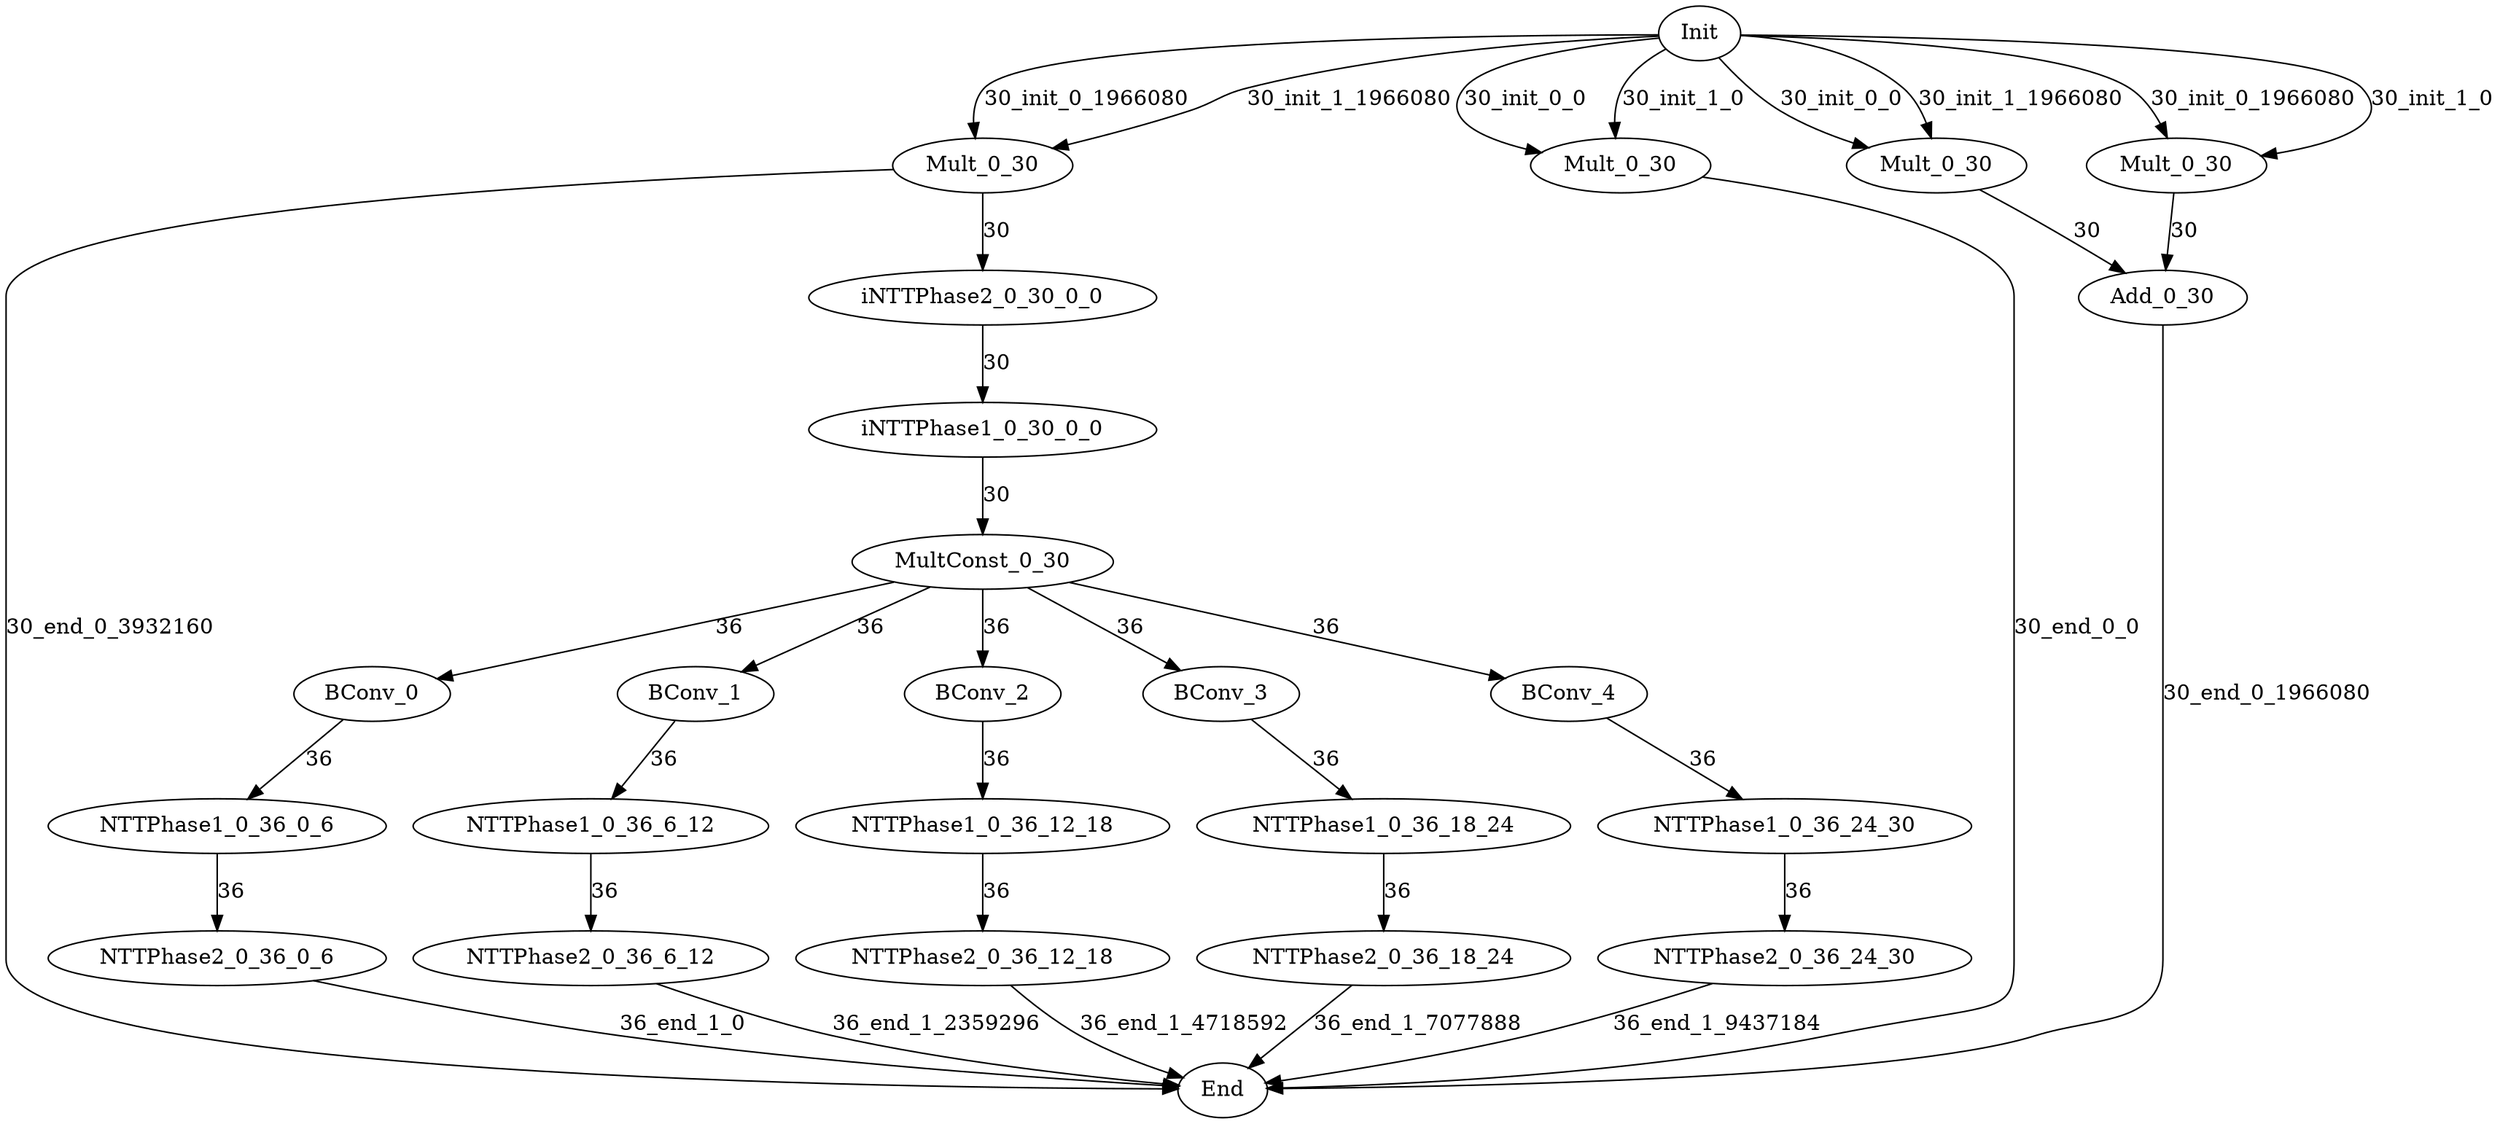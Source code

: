 digraph {
	graph [bb="0,0,1638,732"];
	node [label="\N"];
	init	[height=0.5,
		label=Init,
		pos="1115,714",
		width=0.75];
	MultBxBx	[height=0.5,
		label=Mult_0_30,
		pos="643,627",
		width=1.6429];
	init -> MultBxBx	[label="30_init_0_1966080",
		lp="711.5,670.5",
		pos="e,638.1,645.01 1088,713.06 992.48,712.99 674.63,710.33 644,678 638.29,671.97 636.71,663.47 636.96,655.19"];
	init -> MultBxBx	[label="30_init_1_1966080",
		lp="884.5,670.5",
		pos="e,689.05,638.35 1087.9,712.16 1035,710 914.75,702.59 817,678 799.39,673.57 796.27,668.61 779,663 753.01,654.56 723.72,646.81 698.99,\
640.75"];
	MultAxAx	[height=0.5,
		label=Mult_0_30,
		pos="1063,627",
		width=1.6429];
	init -> MultAxAx	[label="30_init_0_0",
		lp="1000.5,670.5",
		pos="e,1010.8,635.5 1088.2,710.89 1048.2,707.13 975.76,697.72 960,678 943.87,657.83 970.65,645.25 1000.9,637.76"];
	init -> MultAxAx	[label="30_init_1_0",
		lp="1104.5,670.5",
		pos="e,1059.6,645.19 1092.6,703.61 1081.9,697.88 1070.2,689.44 1064,678 1060.3,671.17 1059.1,663.02 1059,655.29"];
	MultAxBx	[height=0.5,
		label=Mult_0_30,
		pos="1271,627",
		width=1.6429];
	init -> MultAxBx	[label="30_init_0_0",
		lp="1208.5,670.5",
		pos="e,1226.1,638.71 1127.6,698.06 1137.6,687.04 1152.4,672.4 1168,663 1182.7,654.13 1200,647.14 1216.2,641.81"];
	init -> MultAxBx	[label="30_init_1_1966080",
		lp="1326.5,670.5",
		pos="e,1267.5,645.14 1142,712.65 1171.6,710.88 1218.7,703.81 1249,678 1256.1,671.99 1260.9,663.28 1264.3,654.8"];
	MultBxAx	[height=0.5,
		label=Mult_0_30,
		pos="1429,627",
		width=1.6429];
	init -> MultBxAx	[label="30_init_0_1966080",
		lp="1479.5,670.5",
		pos="e,1422.9,645.23 1142.3,712.57 1204.8,711.13 1356,704.89 1398,678 1406.8,672.36 1413.5,663.23 1418.4,654.3"];
	init -> MultBxAx	[label="30_init_1_0",
		lp="1597.5,670.5",
		pos="e,1484.7,633.39 1142.2,712.91 1233.3,712.31 1523.3,708.06 1551,678 1572.8,654.43 1534.1,641.68 1494.7,634.97"];
	end	[height=0.5,
		label=End,
		pos="801,18",
		width=0.81243];
	NTTP20	[height=0.5,
		label=NTTPhase2_0_36_0_6,
		pos="139,105",
		width=3.0872];
	NTTP20 -> end	[label="36_end_1_0",
		lp="445.5,61.5",
		pos="e,772,20.574 202.43,90.21 255.94,79.018 334.66,63.574 404,54 534.39,35.996 690.22,25.423 761.68,21.178"];
	NTTP10	[height=0.5,
		label=NTTPhase1_0_36_0_6,
		pos="139,192",
		width=3.0872];
	NTTP10 -> NTTP20	[label=36,
		lp="148.5,148.5",
		pos="e,139,123.18 139,173.8 139,162.16 139,146.55 139,133.24"];
	BConv0	[height=0.5,
		label=BConv_0,
		pos="241,279",
		width=1.4263];
	BConv0 -> NTTP10	[label=36,
		lp="206.5,235.5",
		pos="e,159.15,209.79 221.81,262.01 206.44,249.2 184.64,231.04 167.27,216.56"];
	ScaleForBConv	[height=0.5,
		label=MultConst_0_30,
		pos="643,366",
		width=2.3831];
	ScaleForBConv -> BConv0	[label=36,
		lp="476.5,322.5",
		pos="e,283.9,289.07 584.98,352.73 507,336.24 369.49,307.17 294.11,291.23"];
	BConv1	[height=0.5,
		label=BConv_1,
		pos="454,279",
		width=1.4263];
	ScaleForBConv -> BConv1	[label=36,
		lp="569.5,322.5",
		pos="e,484.39,293.67 608.33,349.41 575.9,334.82 527.48,313.05 493.55,297.79"];
	BConv2	[height=0.5,
		label=BConv_2,
		pos="643,279",
		width=1.4263];
	ScaleForBConv -> BConv2	[label=36,
		lp="652.5,322.5",
		pos="e,643,297.18 643,347.8 643,336.16 643,320.55 643,307.24"];
	BConv3	[height=0.5,
		label=BConv_3,
		pos="800,279",
		width=1.4263];
	ScaleForBConv -> BConv3	[label=36,
		lp="740.5,322.5",
		pos="e,773.22,294.5 672.53,349.01 698.55,334.93 736.51,314.37 764.24,299.36"];
	BConv4	[height=0.5,
		label=BConv_4,
		pos="1029,279",
		width=1.4263];
	ScaleForBConv -> BConv4	[label=36,
		lp="869.5,322.5",
		pos="e,986.71,289.31 699.96,352.46 774.66,336.01 904.71,307.37 976.92,291.47"];
	iNTTP1	[height=0.5,
		label=iNTTPhase1_0_30_0_0,
		pos="643,453",
		width=3.1775];
	iNTTP1 -> ScaleForBConv	[label=30,
		lp="652.5,409.5",
		pos="e,643,384.18 643,434.8 643,423.16 643,407.55 643,394.24"];
	iNTTP2	[height=0.5,
		label=iNTTPhase2_0_30_0_0,
		pos="643,540",
		width=3.1775];
	iNTTP2 -> iNTTP1	[label=30,
		lp="652.5,496.5",
		pos="e,643,471.18 643,521.8 643,510.16 643,494.55 643,481.24"];
	MultBxBx -> end	[label="30_end_0_3932160",
		lp="68.5,322.5",
		pos="e,771.54,18.971 584.23,624.35 425.5,619.12 0,599.62 0,541 0,541 0,541 0,104 0,26.592 599.18,19.5 761.09,18.997"];
	MultBxBx -> iNTTP2	[label=30,
		lp="652.5,583.5",
		pos="e,643,558.18 643,608.8 643,597.16 643,581.55 643,568.24"];
	NTTP21	[height=0.5,
		label=NTTPhase2_0_36_6_12,
		pos="385,105",
		width=3.2497];
	NTTP21 -> end	[label="36_end_1_2359296",
		lp="612.5,61.5",
		pos="e,772.2,21.319 428.33,88.186 459.99,77.168 504.18,62.905 544,54 620.31,36.935 711.34,26.917 762.02,22.238"];
	NTTP11	[height=0.5,
		label=NTTPhase1_0_36_6_12,
		pos="385,192",
		width=3.2497];
	NTTP11 -> NTTP21	[label=36,
		lp="394.5,148.5",
		pos="e,385,123.18 385,173.8 385,162.16 385,146.55 385,133.24"];
	BConv1 -> NTTP11	[label=36,
		lp="433.5,235.5",
		pos="e,398.74,209.92 440.7,261.61 430.61,249.19 416.59,231.91 405.13,217.8"];
	NTTP22	[height=0.5,
		label=NTTPhase2_0_36_12_18,
		pos="643,105",
		width=3.4122];
	NTTP22 -> end	[label="36_end_1_4718592",
		lp="775.5,61.5",
		pos="e,774.93,26.334 661.52,87.039 673.75,76.488 690.51,63.221 707,54 725.34,43.746 747.27,35.383 765.34,29.406"];
	NTTP12	[height=0.5,
		label=NTTPhase1_0_36_12_18,
		pos="643,192",
		width=3.4122];
	NTTP12 -> NTTP22	[label=36,
		lp="652.5,148.5",
		pos="e,643,123.18 643,173.8 643,162.16 643,146.55 643,133.24"];
	BConv2 -> NTTP12	[label=36,
		lp="652.5,235.5",
		pos="e,643,210.18 643,260.8 643,249.16 643,233.55 643,220.24"];
	NTTP23	[height=0.5,
		label=NTTPhase2_0_36_18_24,
		pos="907,105",
		width=3.4122];
	NTTP23 -> end	[label="36_end_1_7077888",
		lp="929.5,61.5",
		pos="e,818.05,32.676 886.06,87.207 868.79,73.361 844.25,53.685 825.97,39.022"];
	NTTP13	[height=0.5,
		label=NTTPhase1_0_36_18_24,
		pos="907,192",
		width=3.4122];
	NTTP13 -> NTTP23	[label=36,
		lp="916.5,148.5",
		pos="e,907,123.18 907,173.8 907,162.16 907,146.55 907,133.24"];
	BConv3 -> NTTP13	[label=36,
		lp="869.5,235.5",
		pos="e,885.77,209.87 819.88,262.21 836.12,249.3 859.33,230.87 877.7,216.27"];
	NTTP24	[height=0.5,
		label=NTTPhase2_0_36_24_30,
		pos="1171,105",
		width=3.4122];
	NTTP24 -> end	[label="36_end_1_9437184",
		lp="1126.5,61.5",
		pos="e,829.17,22.858 1123.3,88.291 1089.7,77.604 1043.4,63.697 1002,54 945.84,40.85 879.81,30.269 839.18,24.308"];
	NTTP14	[height=0.5,
		label=NTTPhase1_0_36_24_30,
		pos="1171,192",
		width=3.4122];
	NTTP14 -> NTTP24	[label=36,
		lp="1180.5,148.5",
		pos="e,1171,123.18 1171,173.8 1171,162.16 1171,146.55 1171,133.24"];
	BConv4 -> NTTP14	[label=36,
		lp="1117.5,235.5",
		pos="e,1143.1,209.67 1053.7,263.19 1076.1,249.83 1109.2,230.01 1134.5,214.83"];
	MultAxAx -> end	[label="30_end_0_0",
		lp="1363.5,322.5",
		pos="e,830.27,19.384 1116.7,619.42 1192.5,608.59 1322,583.83 1322,541 1322,541 1322,541 1322,104 1322,65.392 1312.6,76.734 1199,54 1069.6,\
28.11 912.74,21.371 840.69,19.617"];
	AddAxBx	[height=0.5,
		label=Add_0_30,
		pos="1420,540",
		width=1.5346];
	AddAxBx -> end	[label="30_end_0_1966080",
		lp="1488.5,279",
		pos="e,830.42,19.122 1420,521.74 1420,504.57 1420,477.46 1420,454 1420,454 1420,454 1420,104 1420,60.553 1377.5,66.886 1336,54 1243.5,\
25.279 947.95,20.124 840.51,19.201"];
	MultAxBx -> AddAxBx	[label=30,
		lp="1370.5,583.5",
		pos="e,1395.2,556.16 1299.3,611.1 1310.8,604.98 1324.1,597.76 1336,591 1352.8,581.49 1371.2,570.57 1386.5,561.36"];
	MultBxAx -> AddAxBx	[label=30,
		lp="1434.5,583.5",
		pos="e,1421.8,558.18 1427.2,608.8 1425.9,597.16 1424.3,581.55 1422.9,568.24"];
}
